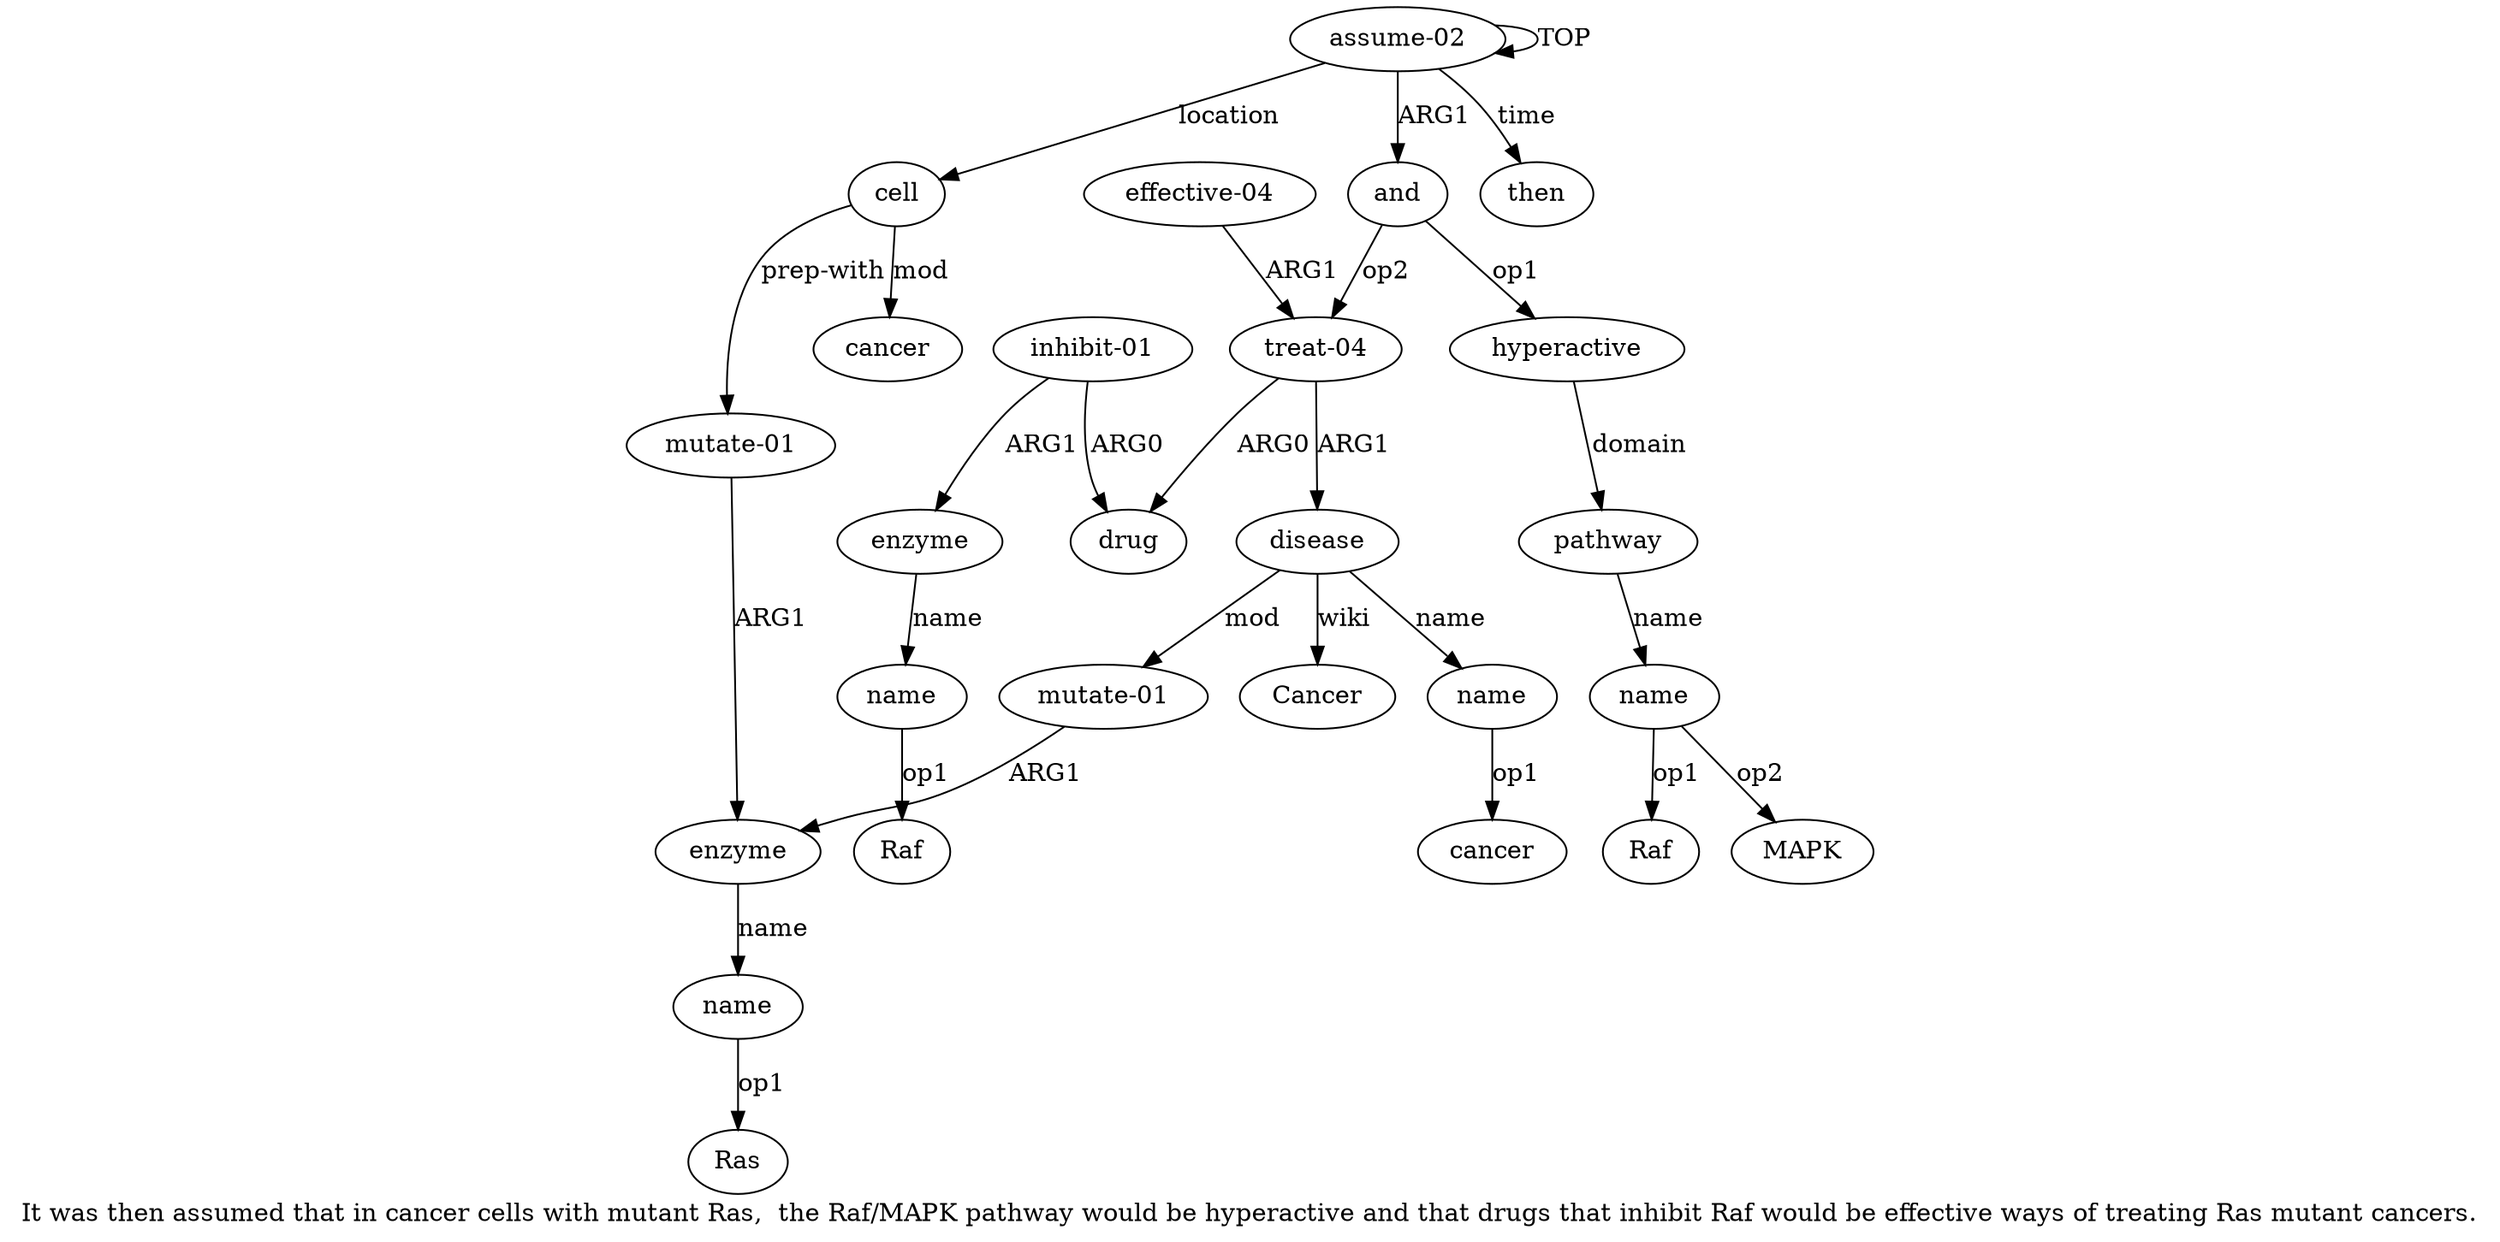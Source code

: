 digraph  {
	graph [label="It was then assumed that in cancer cells with mutant Ras,  the Raf/MAPK pathway would be hyperactive and that drugs that inhibit \
Raf would be effective ways of treating Ras mutant cancers."];
	node [label="\N"];
	"a11 cancer"	 [color=black,
		gold_ind=-1,
		gold_label=cancer,
		label=cancer,
		test_ind=-1,
		test_label=cancer];
	"a9 Raf"	 [color=black,
		gold_ind=-1,
		gold_label=Raf,
		label=Raf,
		test_ind=-1,
		test_label=Raf];
	"a4 Raf"	 [color=black,
		gold_ind=-1,
		gold_label=Raf,
		label=Raf,
		test_ind=-1,
		test_label=Raf];
	"a4 MAPK"	 [color=black,
		gold_ind=-1,
		gold_label=MAPK,
		label=MAPK,
		test_ind=-1,
		test_label=MAPK];
	a15	 [color=black,
		gold_ind=15,
		gold_label="effective-04",
		label="effective-04",
		test_ind=15,
		test_label="effective-04"];
	a5	 [color=black,
		gold_ind=5,
		gold_label="treat-04",
		label="treat-04",
		test_ind=5,
		test_label="treat-04"];
	a15 -> a5 [key=0,
	color=black,
	gold_label=ARG1,
	label=ARG1,
	test_label=ARG1];
a14 [color=black,
	gold_ind=14,
	gold_label=name,
	label=name,
	test_ind=14,
	test_label=name];
"a14 Ras" [color=black,
	gold_ind=-1,
	gold_label=Ras,
	label=Ras,
	test_ind=-1,
	test_label=Ras];
a14 -> "a14 Ras" [key=0,
color=black,
gold_label=op1,
label=op1,
test_label=op1];
a17 [color=black,
gold_ind=17,
gold_label=cancer,
label=cancer,
test_ind=17,
test_label=cancer];
a16 [color=black,
gold_ind=16,
gold_label=cell,
label=cell,
test_ind=16,
test_label=cell];
a16 -> a17 [key=0,
color=black,
gold_label=mod,
label=mod,
test_label=mod];
a18 [color=black,
gold_ind=18,
gold_label="mutate-01",
label="mutate-01",
test_ind=18,
test_label="mutate-01"];
a16 -> a18 [key=0,
color=black,
gold_label="prep-with",
label="prep-with",
test_label="prep-with"];
a11 [color=black,
gold_ind=11,
gold_label=name,
label=name,
test_ind=11,
test_label=name];
a11 -> "a11 cancer" [key=0,
color=black,
gold_label=op1,
label=op1,
test_label=op1];
a10 [color=black,
gold_ind=10,
gold_label=disease,
label=disease,
test_ind=10,
test_label=disease];
a10 -> a11 [key=0,
color=black,
gold_label=name,
label=name,
test_label=name];
a12 [color=black,
gold_ind=12,
gold_label="mutate-01",
label="mutate-01",
test_ind=12,
test_label="mutate-01"];
a10 -> a12 [key=0,
color=black,
gold_label=mod,
label=mod,
test_label=mod];
"a10 Cancer" [color=black,
gold_ind=-1,
gold_label=Cancer,
label=Cancer,
test_ind=-1,
test_label=Cancer];
a10 -> "a10 Cancer" [key=0,
color=black,
gold_label=wiki,
label=wiki,
test_label=wiki];
a13 [color=black,
gold_ind=13,
gold_label=enzyme,
label=enzyme,
test_ind=13,
test_label=enzyme];
a13 -> a14 [key=0,
color=black,
gold_label=name,
label=name,
test_label=name];
a12 -> a13 [key=0,
color=black,
gold_label=ARG1,
label=ARG1,
test_label=ARG1];
a19 [color=black,
gold_ind=19,
gold_label=then,
label=then,
test_ind=19,
test_label=then];
a18 -> a13 [key=0,
color=black,
gold_label=ARG1,
label=ARG1,
test_label=ARG1];
a1 [color=black,
gold_ind=1,
gold_label=and,
label=and,
test_ind=1,
test_label=and];
a2 [color=black,
gold_ind=2,
gold_label=hyperactive,
label=hyperactive,
test_ind=2,
test_label=hyperactive];
a1 -> a2 [key=0,
color=black,
gold_label=op1,
label=op1,
test_label=op1];
a1 -> a5 [key=0,
color=black,
gold_label=op2,
label=op2,
test_label=op2];
a0 [color=black,
gold_ind=0,
gold_label="assume-02",
label="assume-02",
test_ind=0,
test_label="assume-02"];
a0 -> a16 [key=0,
color=black,
gold_label=location,
label=location,
test_label=location];
a0 -> a19 [key=0,
color=black,
gold_label=time,
label=time,
test_label=time];
a0 -> a1 [key=0,
color=black,
gold_label=ARG1,
label=ARG1,
test_label=ARG1];
a0 -> a0 [key=0,
color=black,
gold_label=TOP,
label=TOP,
test_label=TOP];
a3 [color=black,
gold_ind=3,
gold_label=pathway,
label=pathway,
test_ind=3,
test_label=pathway];
a4 [color=black,
gold_ind=4,
gold_label=name,
label=name,
test_ind=4,
test_label=name];
a3 -> a4 [key=0,
color=black,
gold_label=name,
label=name,
test_label=name];
a2 -> a3 [key=0,
color=black,
gold_label=domain,
label=domain,
test_label=domain];
a5 -> a10 [key=0,
color=black,
gold_label=ARG1,
label=ARG1,
test_label=ARG1];
a6 [color=black,
gold_ind=6,
gold_label=drug,
label=drug,
test_ind=6,
test_label=drug];
a5 -> a6 [key=0,
color=black,
gold_label=ARG0,
label=ARG0,
test_label=ARG0];
a4 -> "a4 Raf" [key=0,
color=black,
gold_label=op1,
label=op1,
test_label=op1];
a4 -> "a4 MAPK" [key=0,
color=black,
gold_label=op2,
label=op2,
test_label=op2];
a7 [color=black,
gold_ind=7,
gold_label="inhibit-01",
label="inhibit-01",
test_ind=7,
test_label="inhibit-01"];
a7 -> a6 [key=0,
color=black,
gold_label=ARG0,
label=ARG0,
test_label=ARG0];
a8 [color=black,
gold_ind=8,
gold_label=enzyme,
label=enzyme,
test_ind=8,
test_label=enzyme];
a7 -> a8 [key=0,
color=black,
gold_label=ARG1,
label=ARG1,
test_label=ARG1];
a9 [color=black,
gold_ind=9,
gold_label=name,
label=name,
test_ind=9,
test_label=name];
a9 -> "a9 Raf" [key=0,
color=black,
gold_label=op1,
label=op1,
test_label=op1];
a8 -> a9 [key=0,
color=black,
gold_label=name,
label=name,
test_label=name];
}
